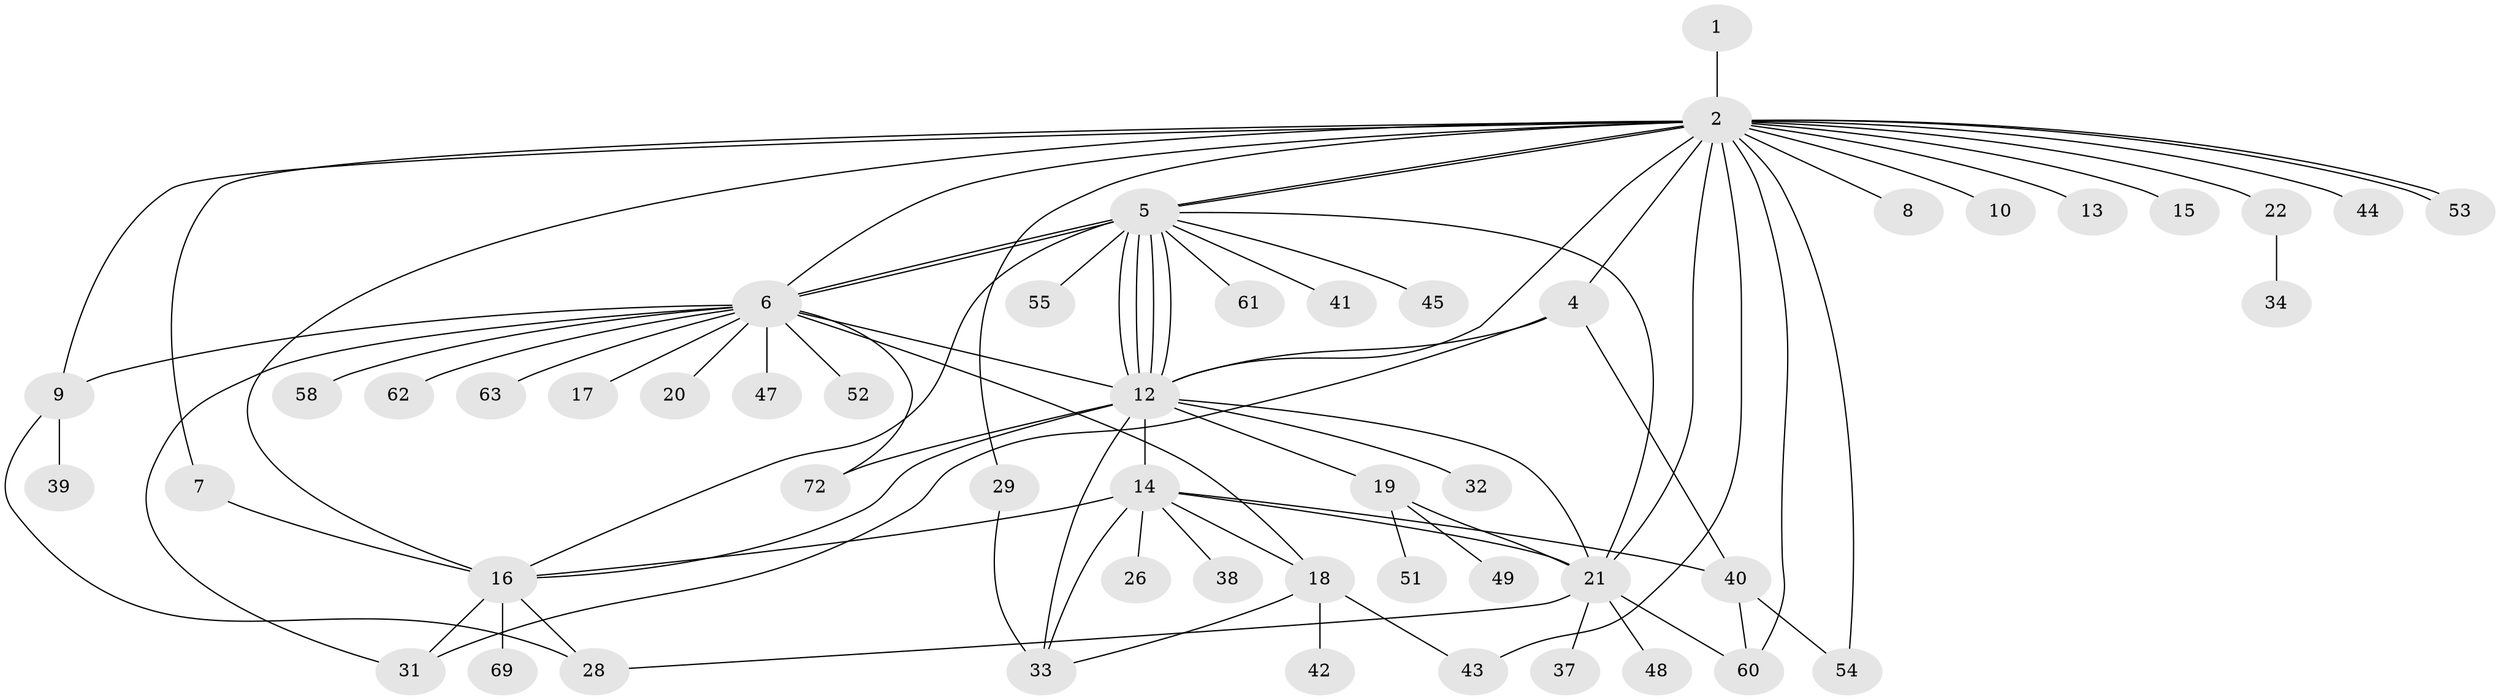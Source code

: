 // original degree distribution, {1: 0.4444444444444444, 24: 0.013888888888888888, 3: 0.1388888888888889, 5: 0.06944444444444445, 15: 0.027777777777777776, 9: 0.013888888888888888, 2: 0.19444444444444445, 11: 0.013888888888888888, 4: 0.027777777777777776, 6: 0.041666666666666664, 7: 0.013888888888888888}
// Generated by graph-tools (version 1.1) at 2025/11/02/27/25 16:11:15]
// undirected, 51 vertices, 83 edges
graph export_dot {
graph [start="1"]
  node [color=gray90,style=filled];
  1;
  2 [super="+3"];
  4 [super="+27"];
  5 [super="+35"];
  6 [super="+11"];
  7;
  8;
  9 [super="+24"];
  10;
  12 [super="+67"];
  13;
  14 [super="+36"];
  15;
  16 [super="+25"];
  17;
  18 [super="+57"];
  19 [super="+68"];
  20 [super="+56"];
  21 [super="+23"];
  22 [super="+65"];
  26;
  28 [super="+30"];
  29 [super="+50"];
  31;
  32;
  33 [super="+70"];
  34 [super="+64"];
  37;
  38;
  39;
  40 [super="+46"];
  41;
  42 [super="+66"];
  43 [super="+59"];
  44;
  45;
  47;
  48;
  49;
  51 [super="+71"];
  52;
  53;
  54;
  55;
  58;
  60;
  61;
  62;
  63;
  69;
  72;
  1 -- 2;
  2 -- 4;
  2 -- 5;
  2 -- 5;
  2 -- 7;
  2 -- 8;
  2 -- 9 [weight=2];
  2 -- 10;
  2 -- 12;
  2 -- 13;
  2 -- 15;
  2 -- 16 [weight=2];
  2 -- 21;
  2 -- 22;
  2 -- 29;
  2 -- 53;
  2 -- 53;
  2 -- 54;
  2 -- 60;
  2 -- 43 [weight=2];
  2 -- 44;
  2 -- 6;
  4 -- 12;
  4 -- 31;
  4 -- 40;
  5 -- 6 [weight=2];
  5 -- 6;
  5 -- 12;
  5 -- 12;
  5 -- 12;
  5 -- 12;
  5 -- 21 [weight=2];
  5 -- 45;
  5 -- 55;
  5 -- 61;
  5 -- 16;
  5 -- 41;
  6 -- 17;
  6 -- 20;
  6 -- 47 [weight=2];
  6 -- 58;
  6 -- 72;
  6 -- 9;
  6 -- 12;
  6 -- 18;
  6 -- 52;
  6 -- 31;
  6 -- 62;
  6 -- 63;
  7 -- 16;
  9 -- 39;
  9 -- 28;
  12 -- 14;
  12 -- 19;
  12 -- 32;
  12 -- 72;
  12 -- 21;
  12 -- 16;
  12 -- 33;
  14 -- 26;
  14 -- 21;
  14 -- 16;
  14 -- 18;
  14 -- 38;
  14 -- 40;
  14 -- 33;
  16 -- 31;
  16 -- 69;
  16 -- 28;
  18 -- 33;
  18 -- 42;
  18 -- 43;
  19 -- 21;
  19 -- 49;
  19 -- 51;
  21 -- 37;
  21 -- 48;
  21 -- 60;
  21 -- 28;
  22 -- 34;
  29 -- 33;
  40 -- 54;
  40 -- 60;
}

